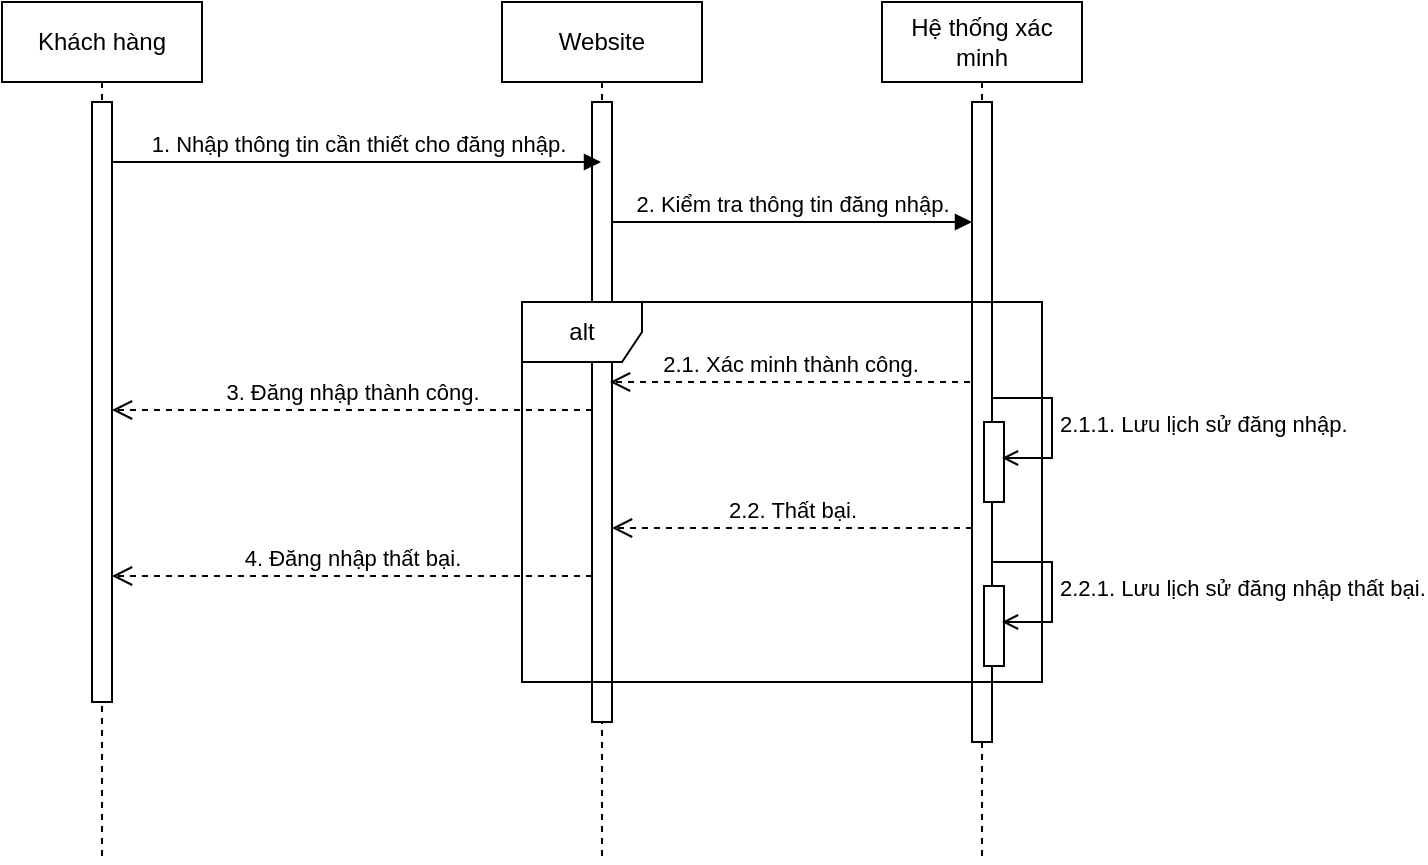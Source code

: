 <mxfile version="28.2.8">
  <diagram name="Trang-1" id="44ceTQ9VsDXw2J6qdSmG">
    <mxGraphModel dx="1426" dy="849" grid="1" gridSize="10" guides="1" tooltips="1" connect="1" arrows="1" fold="1" page="1" pageScale="1" pageWidth="827" pageHeight="1169" math="0" shadow="0">
      <root>
        <mxCell id="0" />
        <mxCell id="1" parent="0" />
        <mxCell id="OQa8a6k7qMltcFAH4qwb-1" value="Website" style="shape=umlLifeline;perimeter=lifelinePerimeter;whiteSpace=wrap;html=1;container=1;dropTarget=0;collapsible=0;recursiveResize=0;outlineConnect=0;portConstraint=eastwest;newEdgeStyle={&quot;curved&quot;:0,&quot;rounded&quot;:0};" parent="1" vertex="1">
          <mxGeometry x="500" y="80" width="100" height="430" as="geometry" />
        </mxCell>
        <mxCell id="OQa8a6k7qMltcFAH4qwb-4" value="" style="html=1;points=[[0,0,0,0,5],[0,1,0,0,-5],[1,0,0,0,5],[1,1,0,0,-5]];perimeter=orthogonalPerimeter;outlineConnect=0;targetShapes=umlLifeline;portConstraint=eastwest;newEdgeStyle={&quot;curved&quot;:0,&quot;rounded&quot;:0};" parent="OQa8a6k7qMltcFAH4qwb-1" vertex="1">
          <mxGeometry x="45" y="50" width="10" height="310" as="geometry" />
        </mxCell>
        <mxCell id="OQa8a6k7qMltcFAH4qwb-2" value="Khách hàng" style="shape=umlLifeline;perimeter=lifelinePerimeter;whiteSpace=wrap;html=1;container=1;dropTarget=0;collapsible=0;recursiveResize=0;outlineConnect=0;portConstraint=eastwest;newEdgeStyle={&quot;curved&quot;:0,&quot;rounded&quot;:0};" parent="1" vertex="1">
          <mxGeometry x="250" y="80" width="100" height="430" as="geometry" />
        </mxCell>
        <mxCell id="OQa8a6k7qMltcFAH4qwb-3" value="" style="html=1;points=[[0,0,0,0,5],[0,1,0,0,-5],[1,0,0,0,5],[1,1,0,0,-5]];perimeter=orthogonalPerimeter;outlineConnect=0;targetShapes=umlLifeline;portConstraint=eastwest;newEdgeStyle={&quot;curved&quot;:0,&quot;rounded&quot;:0};" parent="OQa8a6k7qMltcFAH4qwb-2" vertex="1">
          <mxGeometry x="45" y="50" width="10" height="300" as="geometry" />
        </mxCell>
        <mxCell id="OQa8a6k7qMltcFAH4qwb-6" value="Hệ thống xác minh" style="shape=umlLifeline;perimeter=lifelinePerimeter;whiteSpace=wrap;html=1;container=1;dropTarget=0;collapsible=0;recursiveResize=0;outlineConnect=0;portConstraint=eastwest;newEdgeStyle={&quot;curved&quot;:0,&quot;rounded&quot;:0};" parent="1" vertex="1">
          <mxGeometry x="690" y="80" width="100" height="430" as="geometry" />
        </mxCell>
        <mxCell id="OQa8a6k7qMltcFAH4qwb-7" value="" style="html=1;points=[[0,0,0,0,5],[0,1,0,0,-5],[1,0,0,0,5],[1,1,0,0,-5]];perimeter=orthogonalPerimeter;outlineConnect=0;targetShapes=umlLifeline;portConstraint=eastwest;newEdgeStyle={&quot;curved&quot;:0,&quot;rounded&quot;:0};" parent="OQa8a6k7qMltcFAH4qwb-6" vertex="1">
          <mxGeometry x="45" y="50" width="10" height="320" as="geometry" />
        </mxCell>
        <mxCell id="OQa8a6k7qMltcFAH4qwb-17" value="" style="html=1;points=[[0,0,0,0,5],[0,1,0,0,-5],[1,0,0,0,5],[1,1,0,0,-5]];perimeter=orthogonalPerimeter;outlineConnect=0;targetShapes=umlLifeline;portConstraint=eastwest;newEdgeStyle={&quot;curved&quot;:0,&quot;rounded&quot;:0};" parent="OQa8a6k7qMltcFAH4qwb-6" vertex="1">
          <mxGeometry x="51" y="210" width="10" height="40" as="geometry" />
        </mxCell>
        <mxCell id="OQa8a6k7qMltcFAH4qwb-19" value="" style="html=1;points=[[0,0,0,0,5],[0,1,0,0,-5],[1,0,0,0,5],[1,1,0,0,-5]];perimeter=orthogonalPerimeter;outlineConnect=0;targetShapes=umlLifeline;portConstraint=eastwest;newEdgeStyle={&quot;curved&quot;:0,&quot;rounded&quot;:0};" parent="OQa8a6k7qMltcFAH4qwb-6" vertex="1">
          <mxGeometry x="51" y="292" width="10" height="40" as="geometry" />
        </mxCell>
        <mxCell id="OQa8a6k7qMltcFAH4qwb-20" value="2.2.1. Lưu lịch sử đăng nhập thất bại." style="html=1;align=left;spacingLeft=2;endArrow=open;rounded=0;edgeStyle=orthogonalEdgeStyle;curved=0;rounded=0;endFill=0;" parent="OQa8a6k7qMltcFAH4qwb-6" edge="1">
          <mxGeometry relative="1" as="geometry">
            <mxPoint x="55" y="280" as="sourcePoint" />
            <Array as="points">
              <mxPoint x="85" y="310" />
            </Array>
            <mxPoint x="60" y="310" as="targetPoint" />
          </mxGeometry>
        </mxCell>
        <mxCell id="OQa8a6k7qMltcFAH4qwb-8" value="1. Nhập thông tin cần thiết cho đăng nhập." style="html=1;verticalAlign=bottom;endArrow=block;curved=0;rounded=0;" parent="1" edge="1">
          <mxGeometry width="80" relative="1" as="geometry">
            <mxPoint x="305" y="160" as="sourcePoint" />
            <mxPoint x="549.5" y="160" as="targetPoint" />
          </mxGeometry>
        </mxCell>
        <mxCell id="OQa8a6k7qMltcFAH4qwb-9" value="2. Kiểm tra thông tin đăng nhập." style="html=1;verticalAlign=bottom;endArrow=block;curved=0;rounded=0;" parent="1" edge="1">
          <mxGeometry width="80" relative="1" as="geometry">
            <mxPoint x="555" y="190" as="sourcePoint" />
            <mxPoint x="735" y="190" as="targetPoint" />
          </mxGeometry>
        </mxCell>
        <mxCell id="OQa8a6k7qMltcFAH4qwb-10" value="alt" style="shape=umlFrame;whiteSpace=wrap;html=1;pointerEvents=0;" parent="1" vertex="1">
          <mxGeometry x="510" y="230" width="260" height="190" as="geometry" />
        </mxCell>
        <mxCell id="OQa8a6k7qMltcFAH4qwb-11" value="2.1. Xác minh thành công." style="html=1;verticalAlign=bottom;endArrow=open;dashed=1;endSize=8;curved=0;rounded=0;" parent="1" edge="1">
          <mxGeometry relative="1" as="geometry">
            <mxPoint x="734" y="270" as="sourcePoint" />
            <mxPoint x="554" y="270" as="targetPoint" />
            <Array as="points">
              <mxPoint x="659" y="270" />
            </Array>
          </mxGeometry>
        </mxCell>
        <mxCell id="OQa8a6k7qMltcFAH4qwb-13" value="2.2. Thất bại." style="html=1;verticalAlign=bottom;endArrow=open;dashed=1;endSize=8;curved=0;rounded=0;" parent="1" edge="1">
          <mxGeometry relative="1" as="geometry">
            <mxPoint x="735" y="343" as="sourcePoint" />
            <mxPoint x="555" y="343" as="targetPoint" />
            <Array as="points">
              <mxPoint x="665" y="343" />
            </Array>
          </mxGeometry>
        </mxCell>
        <mxCell id="OQa8a6k7qMltcFAH4qwb-15" value="3. Đăng nhập thành công." style="html=1;verticalAlign=bottom;endArrow=open;dashed=1;endSize=8;curved=0;rounded=0;" parent="1" edge="1">
          <mxGeometry relative="1" as="geometry">
            <mxPoint x="545" y="284" as="sourcePoint" />
            <mxPoint x="305" y="284" as="targetPoint" />
          </mxGeometry>
        </mxCell>
        <mxCell id="OQa8a6k7qMltcFAH4qwb-16" value="4. Đăng nhập thất bại." style="html=1;verticalAlign=bottom;endArrow=open;dashed=1;endSize=8;curved=0;rounded=0;" parent="1" edge="1">
          <mxGeometry relative="1" as="geometry">
            <mxPoint x="545" y="367" as="sourcePoint" />
            <mxPoint x="305" y="367" as="targetPoint" />
          </mxGeometry>
        </mxCell>
        <mxCell id="OQa8a6k7qMltcFAH4qwb-18" value="2.1.1. Lưu lịch sử đăng nhập." style="html=1;align=left;spacingLeft=2;endArrow=open;rounded=0;edgeStyle=orthogonalEdgeStyle;curved=0;rounded=0;endFill=0;" parent="1" edge="1">
          <mxGeometry relative="1" as="geometry">
            <mxPoint x="745" y="278" as="sourcePoint" />
            <Array as="points">
              <mxPoint x="775" y="308" />
            </Array>
            <mxPoint x="750" y="308" as="targetPoint" />
          </mxGeometry>
        </mxCell>
      </root>
    </mxGraphModel>
  </diagram>
</mxfile>
